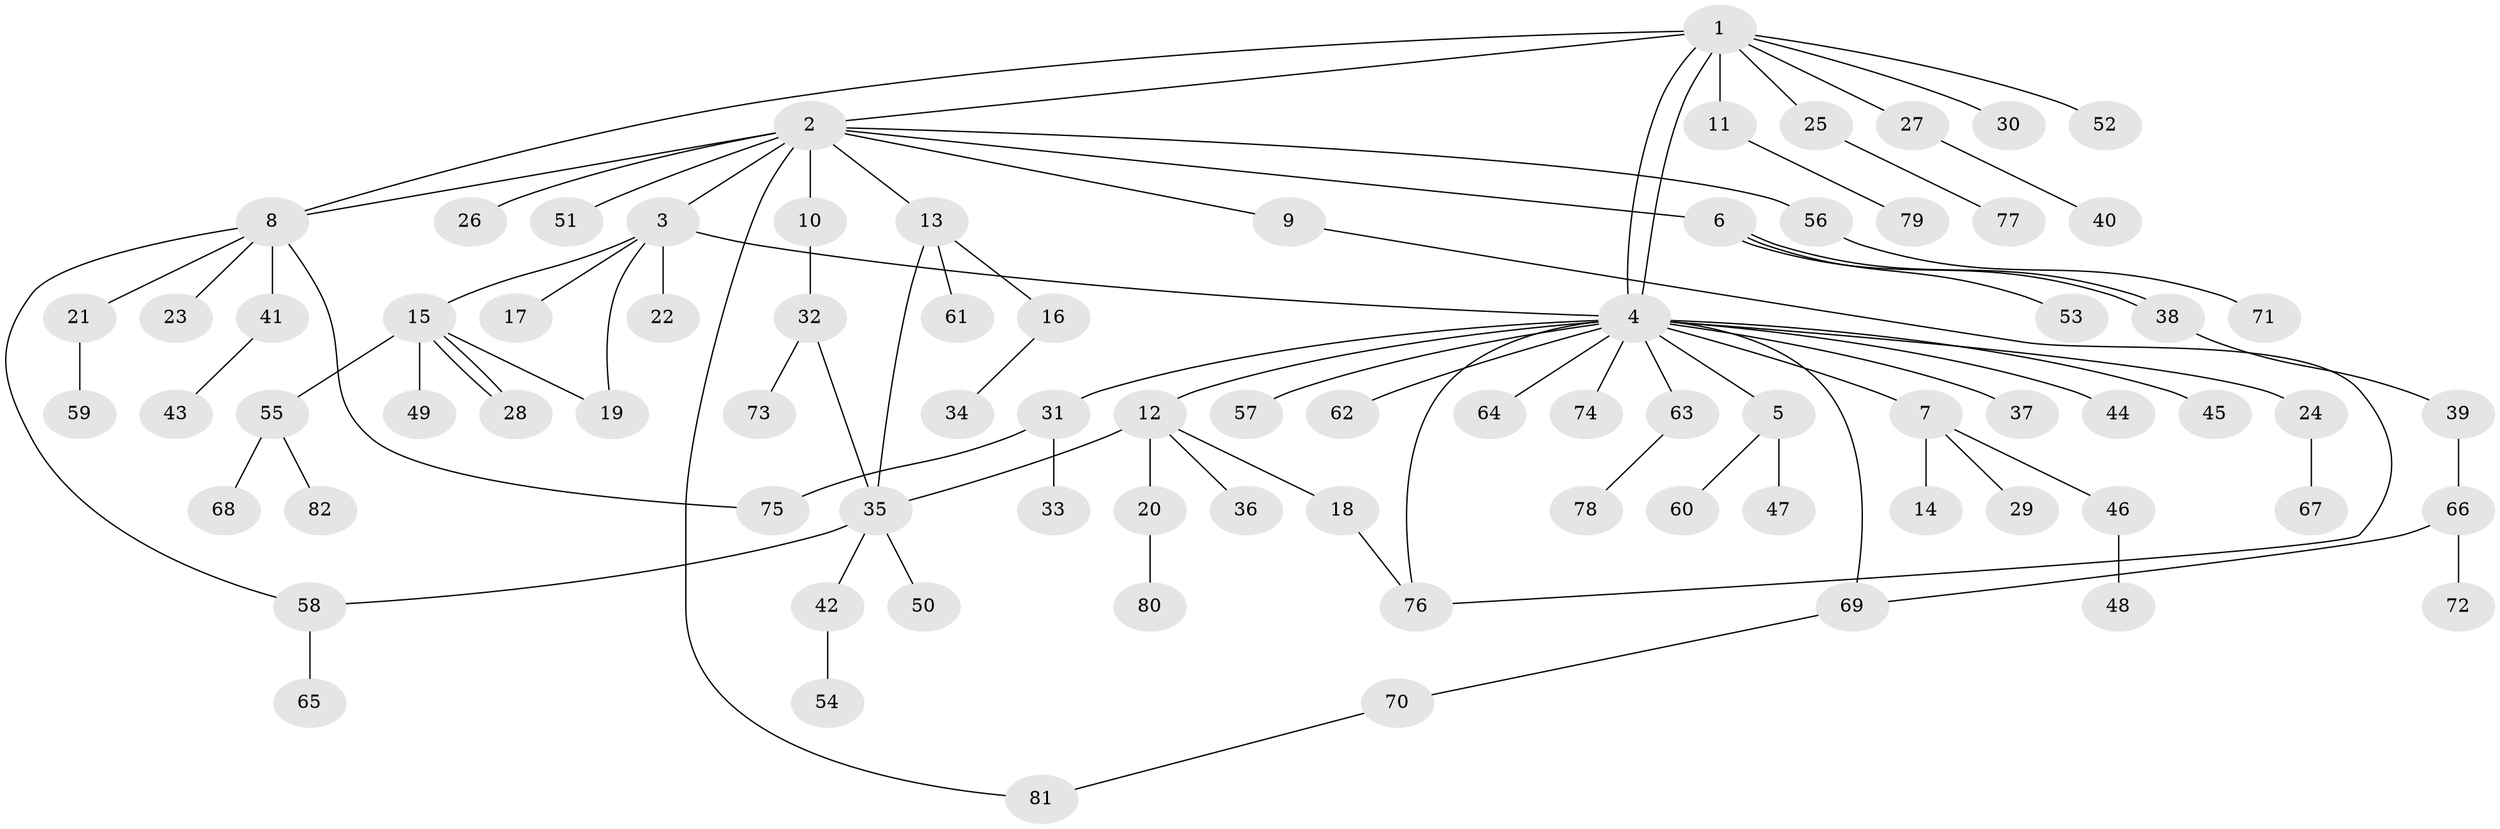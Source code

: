 // coarse degree distribution, {1: 0.5365853658536586, 4: 0.04878048780487805, 3: 0.12195121951219512, 6: 0.04878048780487805, 15: 0.024390243902439025, 2: 0.17073170731707318, 9: 0.024390243902439025, 5: 0.024390243902439025}
// Generated by graph-tools (version 1.1) at 2025/36/03/04/25 23:36:50]
// undirected, 82 vertices, 95 edges
graph export_dot {
  node [color=gray90,style=filled];
  1;
  2;
  3;
  4;
  5;
  6;
  7;
  8;
  9;
  10;
  11;
  12;
  13;
  14;
  15;
  16;
  17;
  18;
  19;
  20;
  21;
  22;
  23;
  24;
  25;
  26;
  27;
  28;
  29;
  30;
  31;
  32;
  33;
  34;
  35;
  36;
  37;
  38;
  39;
  40;
  41;
  42;
  43;
  44;
  45;
  46;
  47;
  48;
  49;
  50;
  51;
  52;
  53;
  54;
  55;
  56;
  57;
  58;
  59;
  60;
  61;
  62;
  63;
  64;
  65;
  66;
  67;
  68;
  69;
  70;
  71;
  72;
  73;
  74;
  75;
  76;
  77;
  78;
  79;
  80;
  81;
  82;
  1 -- 2;
  1 -- 4;
  1 -- 4;
  1 -- 8;
  1 -- 11;
  1 -- 25;
  1 -- 27;
  1 -- 30;
  1 -- 52;
  2 -- 3;
  2 -- 6;
  2 -- 8;
  2 -- 9;
  2 -- 10;
  2 -- 13;
  2 -- 26;
  2 -- 51;
  2 -- 56;
  2 -- 81;
  3 -- 4;
  3 -- 15;
  3 -- 17;
  3 -- 19;
  3 -- 22;
  4 -- 5;
  4 -- 7;
  4 -- 12;
  4 -- 24;
  4 -- 31;
  4 -- 37;
  4 -- 44;
  4 -- 45;
  4 -- 57;
  4 -- 62;
  4 -- 63;
  4 -- 64;
  4 -- 69;
  4 -- 74;
  4 -- 76;
  5 -- 47;
  5 -- 60;
  6 -- 38;
  6 -- 38;
  6 -- 53;
  7 -- 14;
  7 -- 29;
  7 -- 46;
  8 -- 21;
  8 -- 23;
  8 -- 41;
  8 -- 58;
  8 -- 75;
  9 -- 76;
  10 -- 32;
  11 -- 79;
  12 -- 18;
  12 -- 20;
  12 -- 35;
  12 -- 36;
  13 -- 16;
  13 -- 35;
  13 -- 61;
  15 -- 19;
  15 -- 28;
  15 -- 28;
  15 -- 49;
  15 -- 55;
  16 -- 34;
  18 -- 76;
  20 -- 80;
  21 -- 59;
  24 -- 67;
  25 -- 77;
  27 -- 40;
  31 -- 33;
  31 -- 75;
  32 -- 35;
  32 -- 73;
  35 -- 42;
  35 -- 50;
  35 -- 58;
  38 -- 39;
  39 -- 66;
  41 -- 43;
  42 -- 54;
  46 -- 48;
  55 -- 68;
  55 -- 82;
  56 -- 71;
  58 -- 65;
  63 -- 78;
  66 -- 69;
  66 -- 72;
  69 -- 70;
  70 -- 81;
}
